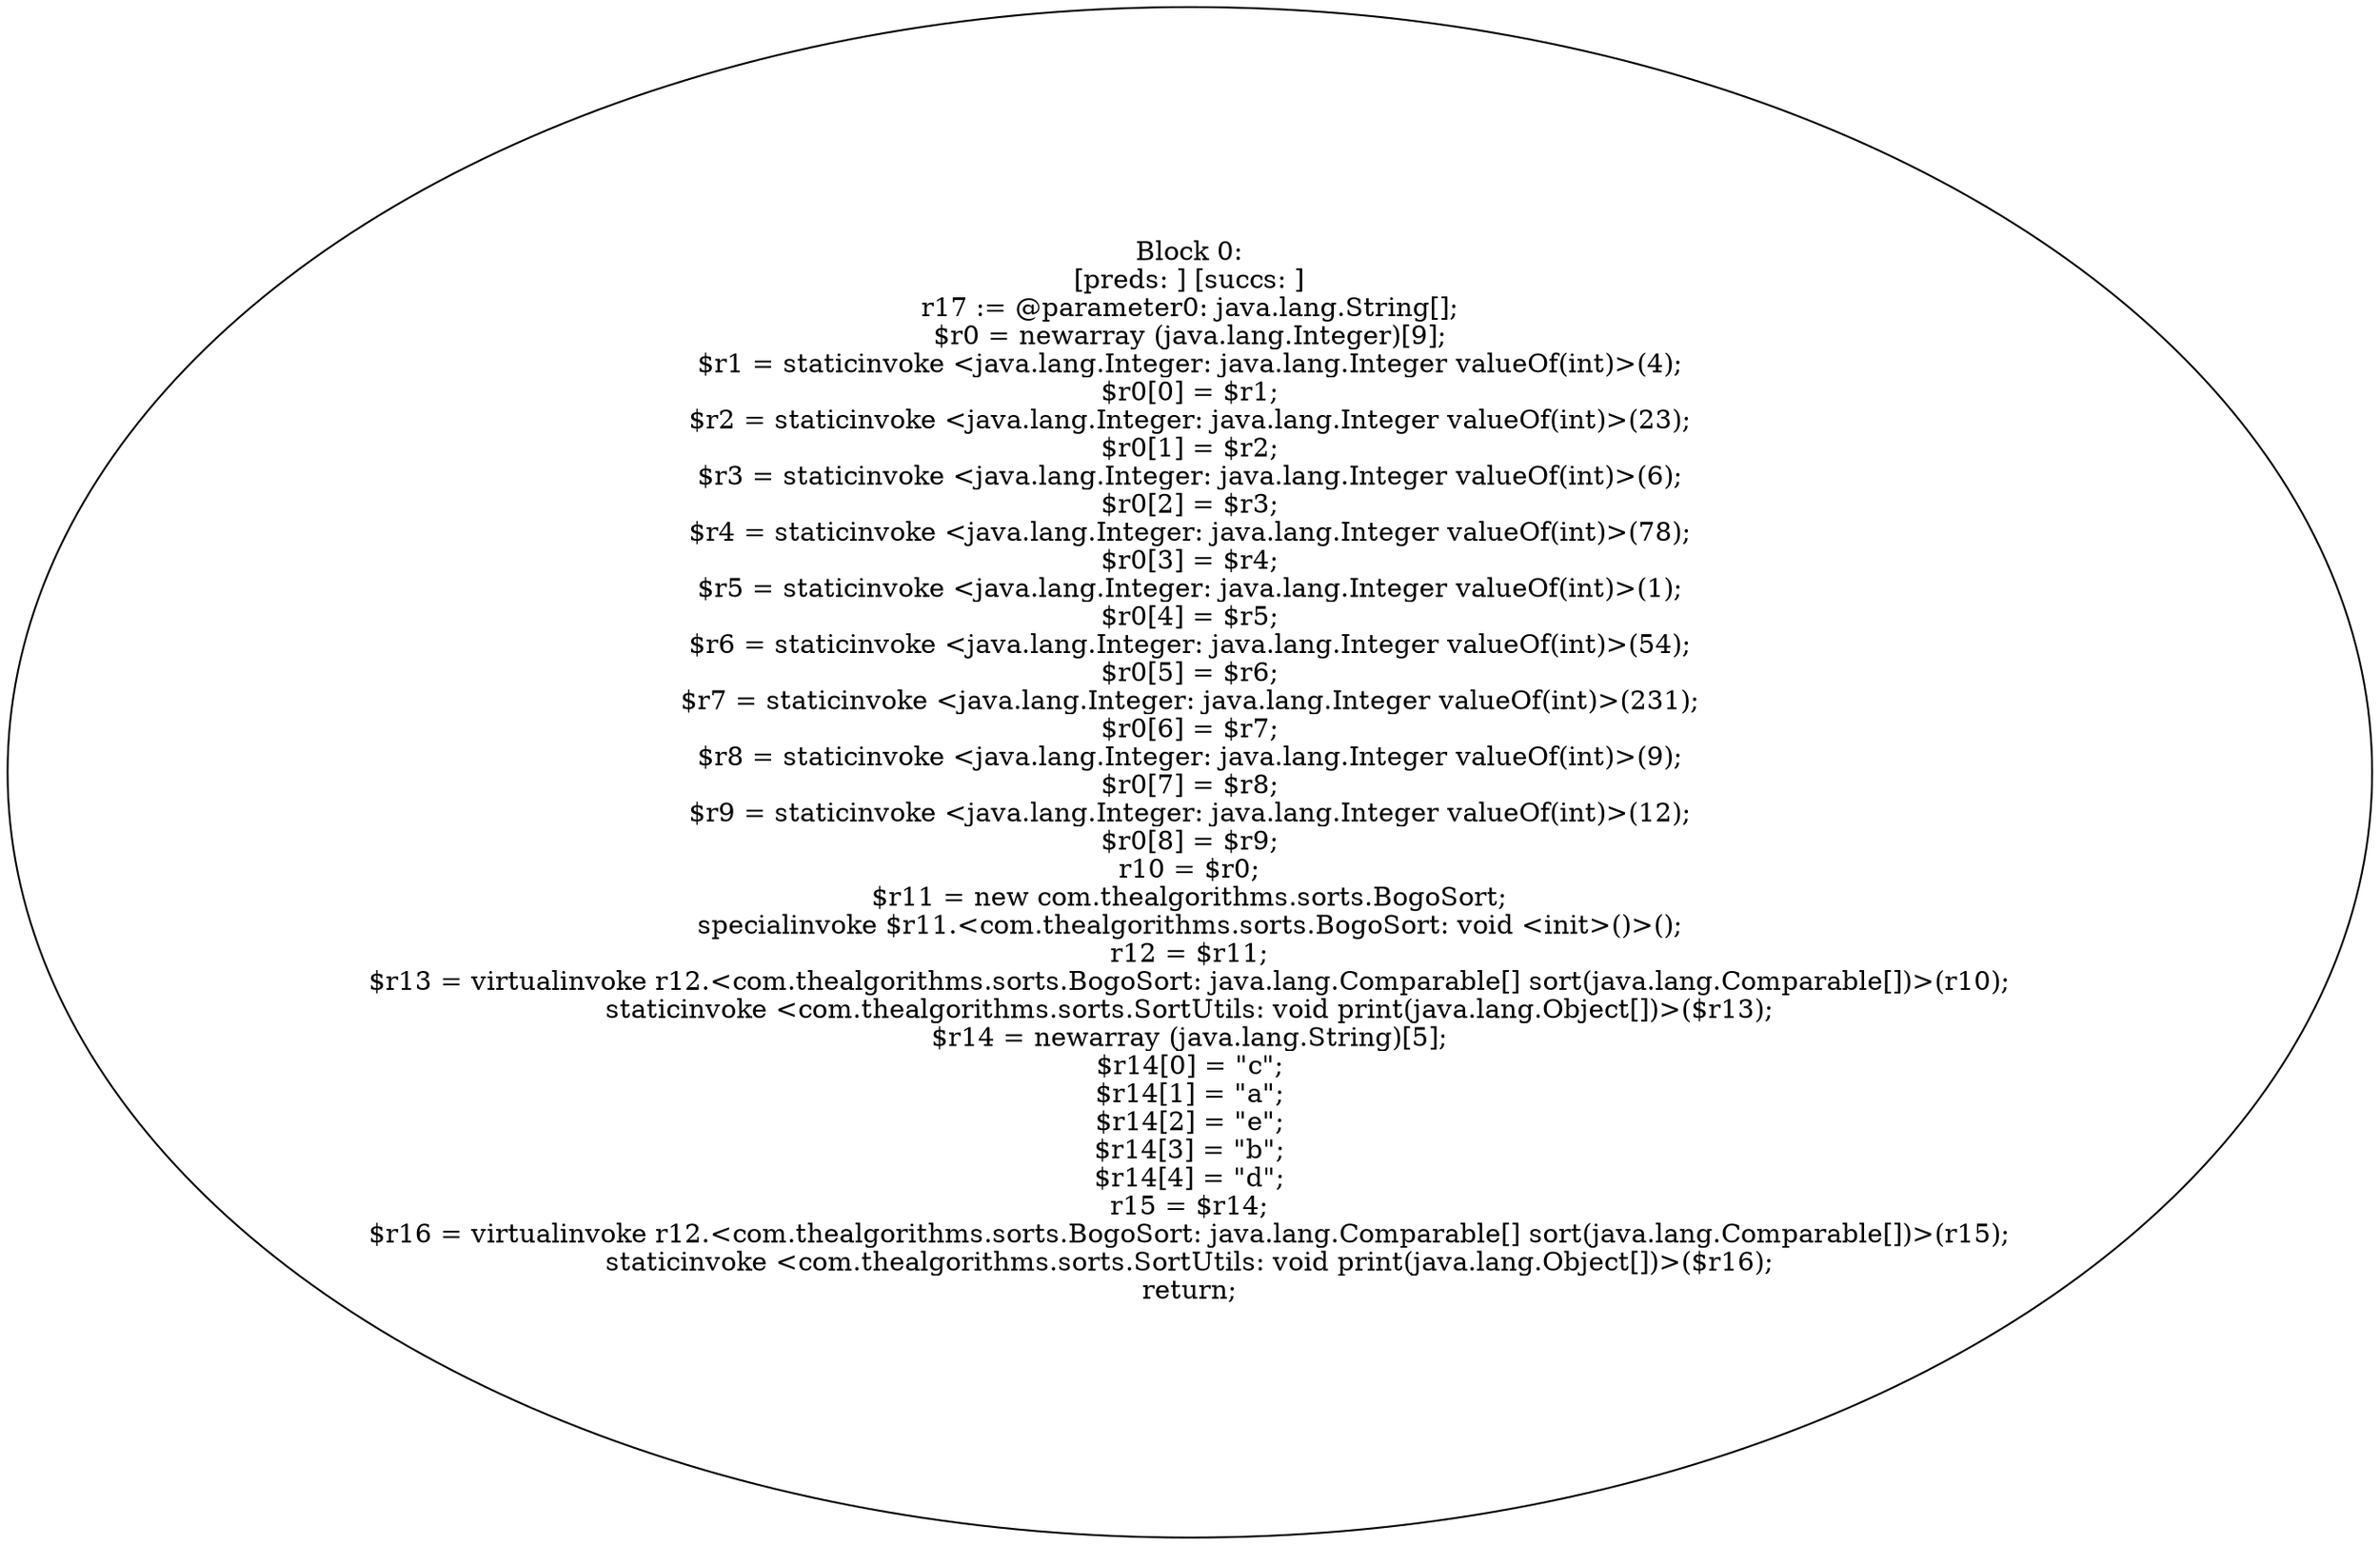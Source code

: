 digraph "unitGraph" {
    "Block 0:
[preds: ] [succs: ]
r17 := @parameter0: java.lang.String[];
$r0 = newarray (java.lang.Integer)[9];
$r1 = staticinvoke <java.lang.Integer: java.lang.Integer valueOf(int)>(4);
$r0[0] = $r1;
$r2 = staticinvoke <java.lang.Integer: java.lang.Integer valueOf(int)>(23);
$r0[1] = $r2;
$r3 = staticinvoke <java.lang.Integer: java.lang.Integer valueOf(int)>(6);
$r0[2] = $r3;
$r4 = staticinvoke <java.lang.Integer: java.lang.Integer valueOf(int)>(78);
$r0[3] = $r4;
$r5 = staticinvoke <java.lang.Integer: java.lang.Integer valueOf(int)>(1);
$r0[4] = $r5;
$r6 = staticinvoke <java.lang.Integer: java.lang.Integer valueOf(int)>(54);
$r0[5] = $r6;
$r7 = staticinvoke <java.lang.Integer: java.lang.Integer valueOf(int)>(231);
$r0[6] = $r7;
$r8 = staticinvoke <java.lang.Integer: java.lang.Integer valueOf(int)>(9);
$r0[7] = $r8;
$r9 = staticinvoke <java.lang.Integer: java.lang.Integer valueOf(int)>(12);
$r0[8] = $r9;
r10 = $r0;
$r11 = new com.thealgorithms.sorts.BogoSort;
specialinvoke $r11.<com.thealgorithms.sorts.BogoSort: void <init>()>();
r12 = $r11;
$r13 = virtualinvoke r12.<com.thealgorithms.sorts.BogoSort: java.lang.Comparable[] sort(java.lang.Comparable[])>(r10);
staticinvoke <com.thealgorithms.sorts.SortUtils: void print(java.lang.Object[])>($r13);
$r14 = newarray (java.lang.String)[5];
$r14[0] = \"c\";
$r14[1] = \"a\";
$r14[2] = \"e\";
$r14[3] = \"b\";
$r14[4] = \"d\";
r15 = $r14;
$r16 = virtualinvoke r12.<com.thealgorithms.sorts.BogoSort: java.lang.Comparable[] sort(java.lang.Comparable[])>(r15);
staticinvoke <com.thealgorithms.sorts.SortUtils: void print(java.lang.Object[])>($r16);
return;
"
}
